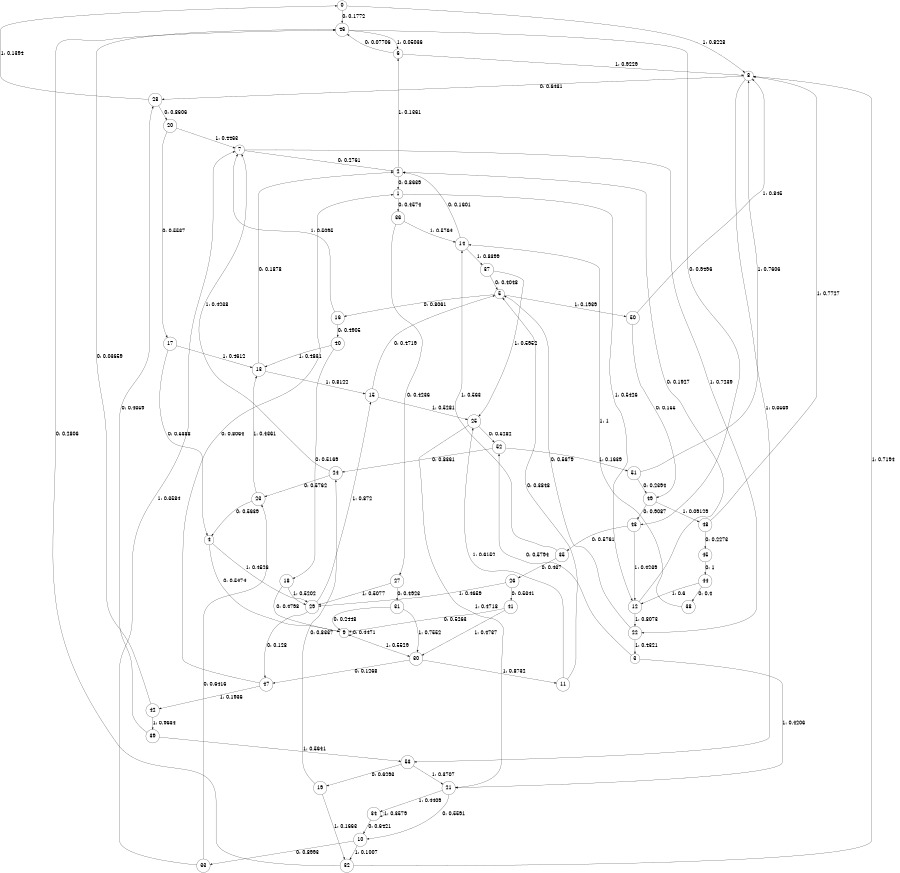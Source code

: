 digraph "ch10faceL9" {
size = "6,8.5";
ratio = "fill";
node [shape = circle];
node [fontsize = 24];
edge [fontsize = 24];
0 -> 46 [label = "0: 0.1772   "];
0 -> 8 [label = "1: 0.8228   "];
1 -> 36 [label = "0: 0.4574   "];
1 -> 12 [label = "1: 0.5426   "];
2 -> 1 [label = "0: 0.8639   "];
2 -> 6 [label = "1: 0.1361   "];
3 -> 52 [label = "0: 0.5794   "];
3 -> 21 [label = "1: 0.4206   "];
4 -> 9 [label = "0: 0.5474   "];
4 -> 29 [label = "1: 0.4526   "];
5 -> 16 [label = "0: 0.8061   "];
5 -> 50 [label = "1: 0.1939   "];
6 -> 46 [label = "0: 0.07706  "];
6 -> 8 [label = "1: 0.9229   "];
7 -> 2 [label = "0: 0.2761   "];
7 -> 22 [label = "1: 0.7239   "];
8 -> 28 [label = "0: 0.6431   "];
8 -> 53 [label = "1: 0.3569   "];
9 -> 9 [label = "0: 0.4471   "];
9 -> 30 [label = "1: 0.5529   "];
10 -> 33 [label = "0: 0.8993   "];
10 -> 32 [label = "1: 0.1007   "];
11 -> 5 [label = "0: 0.3848   "];
11 -> 25 [label = "1: 0.6152   "];
12 -> 2 [label = "0: 0.1927   "];
12 -> 22 [label = "1: 0.8073   "];
13 -> 2 [label = "0: 0.1878   "];
13 -> 15 [label = "1: 0.8122   "];
14 -> 2 [label = "0: 0.1601   "];
14 -> 37 [label = "1: 0.8399   "];
15 -> 5 [label = "0: 0.4719   "];
15 -> 25 [label = "1: 0.5281   "];
16 -> 40 [label = "0: 0.4905   "];
16 -> 7 [label = "1: 0.5095   "];
17 -> 4 [label = "0: 0.5388   "];
17 -> 13 [label = "1: 0.4612   "];
18 -> 9 [label = "0: 0.4798   "];
18 -> 29 [label = "1: 0.5202   "];
19 -> 24 [label = "0: 0.8337   "];
19 -> 32 [label = "1: 0.1663   "];
20 -> 17 [label = "0: 0.5537   "];
20 -> 7 [label = "1: 0.4463   "];
21 -> 10 [label = "0: 0.5591   "];
21 -> 34 [label = "1: 0.4409   "];
22 -> 5 [label = "0: 0.5679   "];
22 -> 3 [label = "1: 0.4321   "];
23 -> 4 [label = "0: 0.5639   "];
23 -> 13 [label = "1: 0.4361   "];
24 -> 23 [label = "0: 0.5762   "];
24 -> 7 [label = "1: 0.4238   "];
25 -> 52 [label = "0: 0.5282   "];
25 -> 21 [label = "1: 0.4718   "];
26 -> 41 [label = "0: 0.5341   "];
26 -> 29 [label = "1: 0.4659   "];
27 -> 31 [label = "0: 0.4923   "];
27 -> 29 [label = "1: 0.5077   "];
28 -> 20 [label = "0: 0.8606   "];
28 -> 0 [label = "1: 0.1394   "];
29 -> 47 [label = "0: 0.128    "];
29 -> 15 [label = "1: 0.872    "];
30 -> 47 [label = "0: 0.1268   "];
30 -> 11 [label = "1: 0.8732   "];
31 -> 9 [label = "0: 0.2448   "];
31 -> 30 [label = "1: 0.7552   "];
32 -> 46 [label = "0: 0.2806   "];
32 -> 8 [label = "1: 0.7194   "];
33 -> 23 [label = "0: 0.6416   "];
33 -> 7 [label = "1: 0.3584   "];
34 -> 10 [label = "0: 0.6421   "];
34 -> 34 [label = "1: 0.3579   "];
35 -> 26 [label = "0: 0.437    "];
35 -> 14 [label = "1: 0.563    "];
36 -> 27 [label = "0: 0.4236   "];
36 -> 14 [label = "1: 0.5764   "];
37 -> 5 [label = "0: 0.4048   "];
37 -> 25 [label = "1: 0.5952   "];
38 -> 14 [label = "1: 1        "];
39 -> 28 [label = "0: 0.4359   "];
39 -> 53 [label = "1: 0.5641   "];
40 -> 18 [label = "0: 0.5169   "];
40 -> 13 [label = "1: 0.4831   "];
41 -> 9 [label = "0: 0.5263   "];
41 -> 30 [label = "1: 0.4737   "];
42 -> 46 [label = "0: 0.03659  "];
42 -> 39 [label = "1: 0.9634   "];
43 -> 35 [label = "0: 0.5761   "];
43 -> 12 [label = "1: 0.4239   "];
44 -> 38 [label = "0: 0.4      "];
44 -> 12 [label = "1: 0.6      "];
45 -> 44 [label = "0: 1        "];
46 -> 43 [label = "0: 0.9496   "];
46 -> 6 [label = "1: 0.05036  "];
47 -> 1 [label = "0: 0.8064   "];
47 -> 42 [label = "1: 0.1936   "];
48 -> 45 [label = "0: 0.2273   "];
48 -> 8 [label = "1: 0.7727   "];
49 -> 43 [label = "0: 0.9087   "];
49 -> 48 [label = "1: 0.09129  "];
50 -> 49 [label = "0: 0.155    "];
50 -> 8 [label = "1: 0.845    "];
51 -> 49 [label = "0: 0.2394   "];
51 -> 8 [label = "1: 0.7606   "];
52 -> 24 [label = "0: 0.8361   "];
52 -> 51 [label = "1: 0.1639   "];
53 -> 19 [label = "0: 0.6293   "];
53 -> 21 [label = "1: 0.3707   "];
}